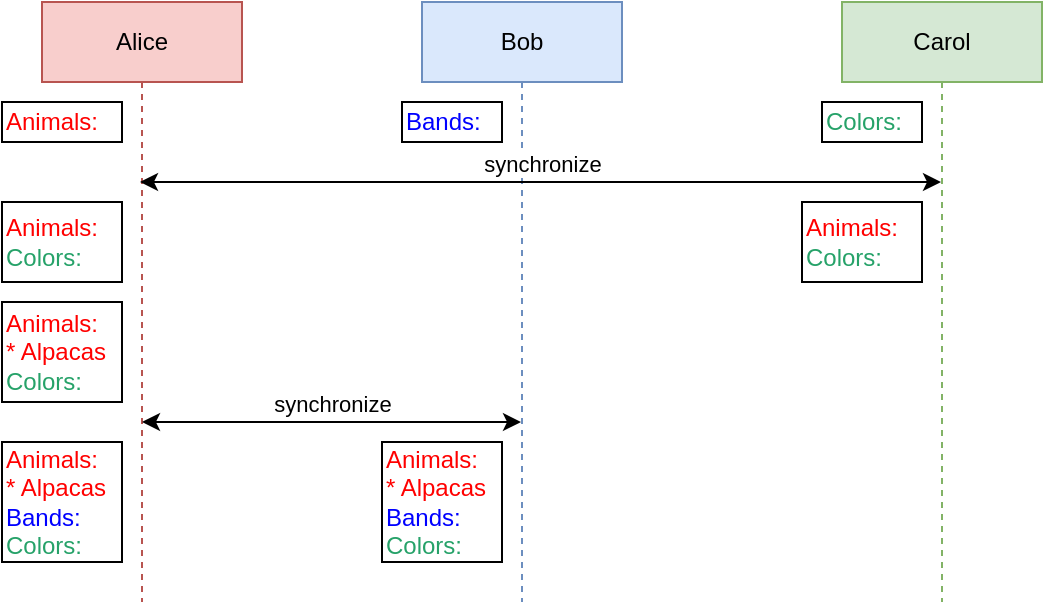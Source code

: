 <mxfile version="24.7.6">
  <diagram name="Page-1" id="2YBvvXClWsGukQMizWep">
    <mxGraphModel dx="794" dy="1119" grid="1" gridSize="10" guides="1" tooltips="1" connect="1" arrows="1" fold="1" page="1" pageScale="1" pageWidth="850" pageHeight="1100" math="0" shadow="0">
      <root>
        <mxCell id="0" />
        <mxCell id="1" parent="0" />
        <mxCell id="aM9ryv3xv72pqoxQDRHE-5" value="Bob" style="shape=umlLifeline;perimeter=lifelinePerimeter;whiteSpace=wrap;html=1;container=0;dropTarget=0;collapsible=0;recursiveResize=0;outlineConnect=0;portConstraint=eastwest;newEdgeStyle={&quot;edgeStyle&quot;:&quot;elbowEdgeStyle&quot;,&quot;elbow&quot;:&quot;vertical&quot;,&quot;curved&quot;:0,&quot;rounded&quot;:0};points=[[0.5,0.35,0,0,0],[0.5,0.8,0,0,0]];fillColor=#dae8fc;strokeColor=#6c8ebf;" parent="1" vertex="1">
          <mxGeometry x="230" y="40" width="100" height="300" as="geometry" />
        </mxCell>
        <mxCell id="-l6yrs5uClqqt1_GIO8O-1" value="Alice" style="shape=umlLifeline;perimeter=lifelinePerimeter;whiteSpace=wrap;html=1;container=0;dropTarget=0;collapsible=0;recursiveResize=0;outlineConnect=0;portConstraint=eastwest;newEdgeStyle={&quot;edgeStyle&quot;:&quot;elbowEdgeStyle&quot;,&quot;elbow&quot;:&quot;vertical&quot;,&quot;curved&quot;:0,&quot;rounded&quot;:0};points=[[0.49,0.3,0,0,0],[0.5,0.7,0,0,0]];fillColor=#f8cecc;strokeColor=#b85450;" parent="1" vertex="1">
          <mxGeometry x="40" y="40" width="100" height="300" as="geometry" />
        </mxCell>
        <mxCell id="YyohquPobj0vO8kDmNYr-1" value="&lt;font color=&quot;#ff0000&quot;&gt;Animals:&lt;/font&gt;&lt;br&gt;&lt;font color=&quot;#26a269&quot;&gt;Colors:&lt;/font&gt;" style="rounded=0;whiteSpace=wrap;html=1;align=left;" parent="1" vertex="1">
          <mxGeometry x="20" y="140" width="60" height="40" as="geometry" />
        </mxCell>
        <mxCell id="YyohquPobj0vO8kDmNYr-3" value="synchronize" style="endArrow=classic;html=1;rounded=0;exitX=0.49;exitY=0.3;exitDx=0;exitDy=0;exitPerimeter=0;startArrow=classic;startFill=1;endFill=1;verticalAlign=bottom;" parent="1" source="-l6yrs5uClqqt1_GIO8O-1" target="KpnmySMZDJkxO5YWvR8p-1" edge="1">
          <mxGeometry relative="1" as="geometry">
            <mxPoint x="100" y="240" as="sourcePoint" />
            <mxPoint x="260" y="240" as="targetPoint" />
          </mxGeometry>
        </mxCell>
        <mxCell id="YyohquPobj0vO8kDmNYr-10" value="&lt;font color=&quot;#ff0000&quot;&gt;Animals:&lt;/font&gt;" style="rounded=0;whiteSpace=wrap;html=1;align=left;" parent="1" vertex="1">
          <mxGeometry x="20" y="90" width="60" height="20" as="geometry" />
        </mxCell>
        <mxCell id="YyohquPobj0vO8kDmNYr-11" value="&lt;font color=&quot;#0000ff&quot;&gt;Bands:&lt;/font&gt;" style="rounded=0;whiteSpace=wrap;html=1;align=left;" parent="1" vertex="1">
          <mxGeometry x="220" y="90" width="50" height="20" as="geometry" />
        </mxCell>
        <mxCell id="KpnmySMZDJkxO5YWvR8p-1" value="Carol" style="shape=umlLifeline;perimeter=lifelinePerimeter;whiteSpace=wrap;html=1;container=0;dropTarget=0;collapsible=0;recursiveResize=0;outlineConnect=0;portConstraint=eastwest;newEdgeStyle={&quot;edgeStyle&quot;:&quot;elbowEdgeStyle&quot;,&quot;elbow&quot;:&quot;vertical&quot;,&quot;curved&quot;:0,&quot;rounded&quot;:0};points=[[0.5,0.35,0,0,0],[0.5,0.8,0,0,0]];fillColor=#d5e8d4;strokeColor=#82b366;" parent="1" vertex="1">
          <mxGeometry x="440" y="40" width="100" height="300" as="geometry" />
        </mxCell>
        <mxCell id="KpnmySMZDJkxO5YWvR8p-2" value="&lt;font color=&quot;#26a269&quot;&gt;Colors:&lt;/font&gt;" style="rounded=0;whiteSpace=wrap;html=1;align=left;" parent="1" vertex="1">
          <mxGeometry x="430" y="90" width="50" height="20" as="geometry" />
        </mxCell>
        <mxCell id="KpnmySMZDJkxO5YWvR8p-3" value="&lt;font color=&quot;#ff0000&quot;&gt;Animals:&lt;/font&gt;&lt;br&gt;&lt;font color=&quot;#26a269&quot;&gt;Colors:&lt;/font&gt;" style="rounded=0;whiteSpace=wrap;html=1;align=left;" parent="1" vertex="1">
          <mxGeometry x="420" y="140" width="60" height="40" as="geometry" />
        </mxCell>
        <mxCell id="KpnmySMZDJkxO5YWvR8p-4" value="&lt;div&gt;&lt;font color=&quot;#ff0000&quot;&gt;Animals:&lt;/font&gt;&lt;/div&gt;&lt;div&gt;&lt;font color=&quot;#ff0000&quot;&gt;* Alpacas&lt;/font&gt;&lt;br&gt;&lt;/div&gt;&lt;font color=&quot;#26a269&quot;&gt;Colors:&lt;/font&gt;" style="rounded=0;whiteSpace=wrap;html=1;align=left;" parent="1" vertex="1">
          <mxGeometry x="20" y="190" width="60" height="50" as="geometry" />
        </mxCell>
        <mxCell id="KpnmySMZDJkxO5YWvR8p-5" value="synchronize" style="endArrow=classic;html=1;rounded=0;startArrow=classic;startFill=1;endFill=1;verticalAlign=bottom;exitX=0.5;exitY=0.7;exitDx=0;exitDy=0;exitPerimeter=0;" parent="1" source="-l6yrs5uClqqt1_GIO8O-1" target="aM9ryv3xv72pqoxQDRHE-5" edge="1">
          <mxGeometry x="-0.002" relative="1" as="geometry">
            <mxPoint x="90" y="280" as="sourcePoint" />
            <mxPoint x="490" y="290" as="targetPoint" />
            <mxPoint as="offset" />
          </mxGeometry>
        </mxCell>
        <mxCell id="KpnmySMZDJkxO5YWvR8p-6" value="&lt;div&gt;&lt;font color=&quot;#ff0000&quot;&gt;Animals:&lt;/font&gt;&lt;/div&gt;&lt;div&gt;&lt;font color=&quot;#ff0000&quot;&gt;* Alpacas&lt;/font&gt;&lt;/div&gt;&lt;div&gt;&lt;font color=&quot;#0000ff&quot;&gt;Bands:&lt;/font&gt;&lt;br&gt;&lt;/div&gt;&lt;div&gt;&lt;font color=&quot;#26a269&quot;&gt;Colors:&lt;/font&gt;&lt;/div&gt;" style="rounded=0;whiteSpace=wrap;html=1;align=left;" parent="1" vertex="1">
          <mxGeometry x="20" y="260" width="60" height="60" as="geometry" />
        </mxCell>
        <mxCell id="KpnmySMZDJkxO5YWvR8p-7" value="&lt;div&gt;&lt;font color=&quot;#ff0000&quot;&gt;Animals:&lt;/font&gt;&lt;/div&gt;&lt;div&gt;&lt;font color=&quot;#ff0000&quot;&gt;* Alpacas&lt;/font&gt;&lt;/div&gt;&lt;div&gt;&lt;font color=&quot;#0000ff&quot;&gt;Bands:&lt;/font&gt;&lt;br&gt;&lt;/div&gt;&lt;div&gt;&lt;font color=&quot;#26a269&quot;&gt;Colors:&lt;/font&gt;&lt;/div&gt;" style="rounded=0;whiteSpace=wrap;html=1;align=left;" parent="1" vertex="1">
          <mxGeometry x="210" y="260" width="60" height="60" as="geometry" />
        </mxCell>
      </root>
    </mxGraphModel>
  </diagram>
</mxfile>
